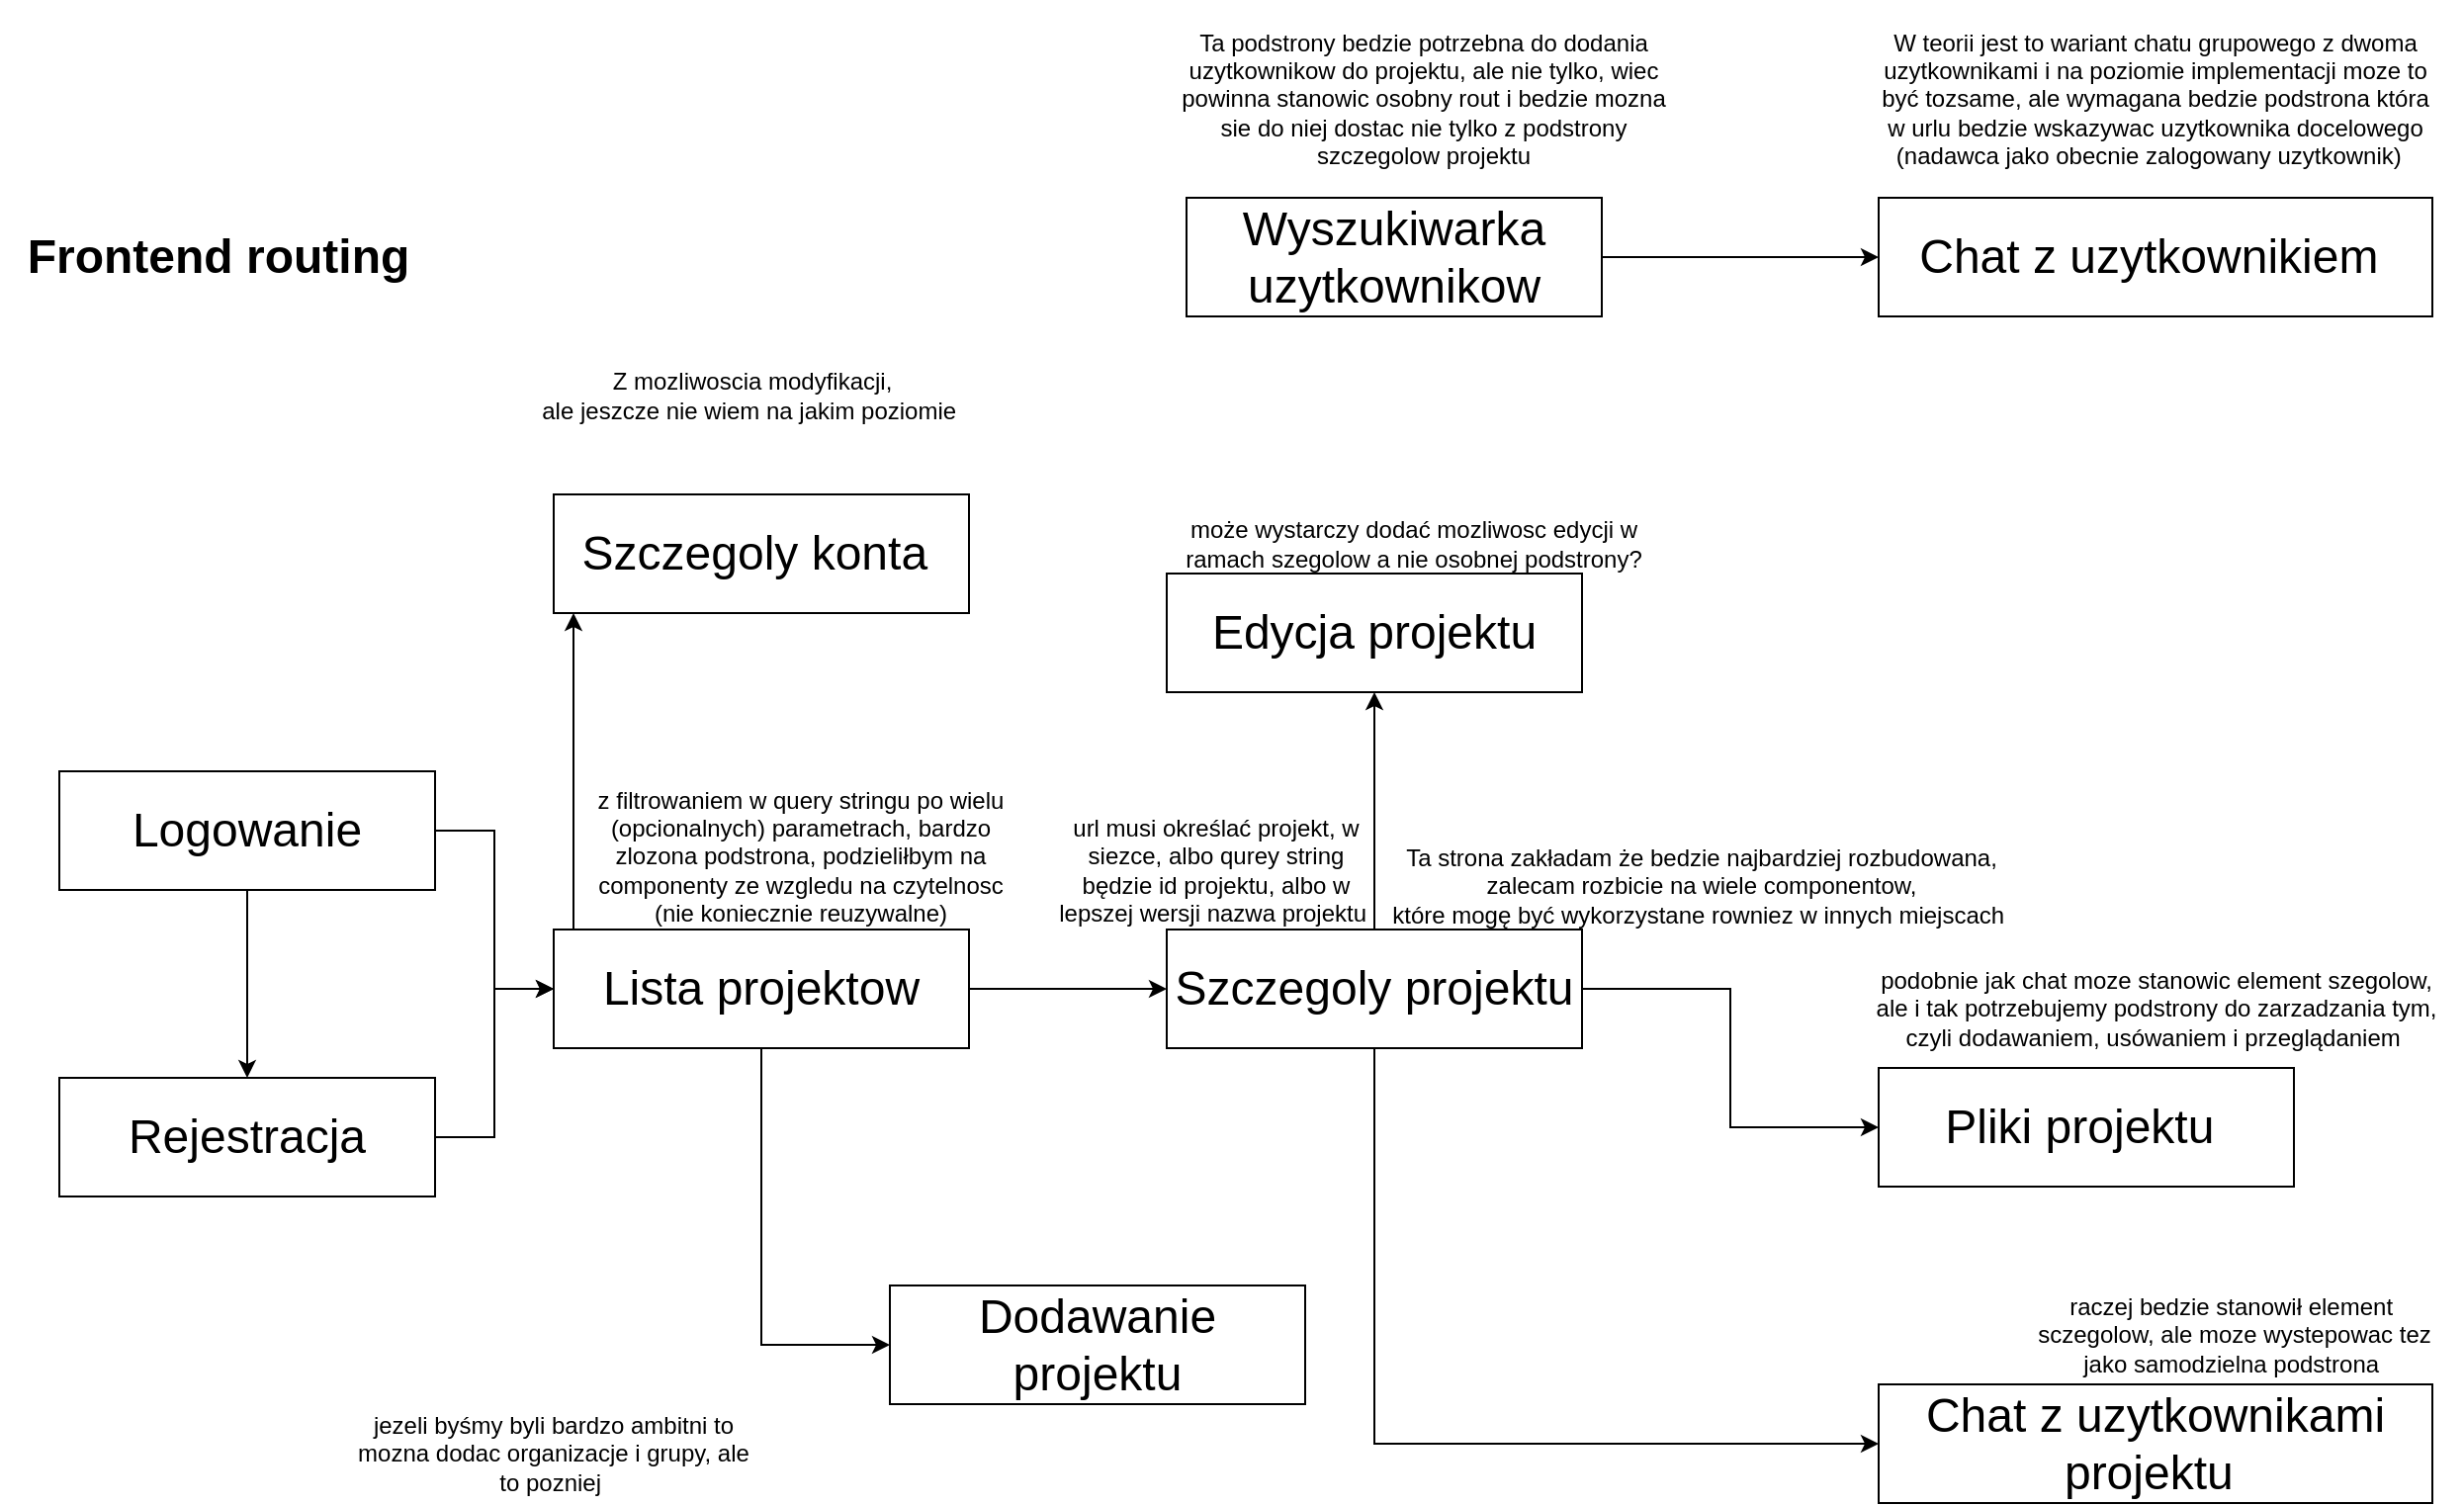 <mxfile version="20.3.0" type="device"><diagram id="1TWc7ORdK-d2-MLLnqtL" name="Strona-1"><mxGraphModel dx="1422" dy="857" grid="1" gridSize="10" guides="1" tooltips="1" connect="1" arrows="1" fold="1" page="1" pageScale="1" pageWidth="827" pageHeight="1169" math="0" shadow="0"><root><mxCell id="0"/><mxCell id="1" parent="0"/><mxCell id="V1tIX0qi0rDP-jxEUx9x-1" value="&lt;font style=&quot;font-size: 24px;&quot;&gt;&lt;b&gt;Frontend routing&lt;/b&gt;&lt;/font&gt;" style="text;html=1;align=center;verticalAlign=middle;resizable=0;points=[];autosize=1;strokeColor=none;fillColor=none;" vertex="1" parent="1"><mxGeometry x="90" y="150" width="220" height="40" as="geometry"/></mxCell><mxCell id="V1tIX0qi0rDP-jxEUx9x-4" value="" style="edgeStyle=orthogonalEdgeStyle;rounded=0;orthogonalLoop=1;jettySize=auto;html=1;fontSize=24;" edge="1" parent="1" source="V1tIX0qi0rDP-jxEUx9x-2" target="V1tIX0qi0rDP-jxEUx9x-3"><mxGeometry relative="1" as="geometry"/></mxCell><mxCell id="V1tIX0qi0rDP-jxEUx9x-6" style="edgeStyle=orthogonalEdgeStyle;rounded=0;orthogonalLoop=1;jettySize=auto;html=1;entryX=0;entryY=0.5;entryDx=0;entryDy=0;fontSize=24;" edge="1" parent="1" source="V1tIX0qi0rDP-jxEUx9x-2" target="V1tIX0qi0rDP-jxEUx9x-5"><mxGeometry relative="1" as="geometry"/></mxCell><mxCell id="V1tIX0qi0rDP-jxEUx9x-2" value="Logowanie" style="rounded=0;whiteSpace=wrap;html=1;fontSize=24;" vertex="1" parent="1"><mxGeometry x="120" y="430" width="190" height="60" as="geometry"/></mxCell><mxCell id="V1tIX0qi0rDP-jxEUx9x-7" style="edgeStyle=orthogonalEdgeStyle;rounded=0;orthogonalLoop=1;jettySize=auto;html=1;entryX=0;entryY=0.5;entryDx=0;entryDy=0;fontSize=24;" edge="1" parent="1" source="V1tIX0qi0rDP-jxEUx9x-3" target="V1tIX0qi0rDP-jxEUx9x-5"><mxGeometry relative="1" as="geometry"/></mxCell><mxCell id="V1tIX0qi0rDP-jxEUx9x-3" value="Rejestracja" style="rounded=0;whiteSpace=wrap;html=1;fontSize=24;" vertex="1" parent="1"><mxGeometry x="120" y="585" width="190" height="60" as="geometry"/></mxCell><mxCell id="V1tIX0qi0rDP-jxEUx9x-9" value="" style="edgeStyle=orthogonalEdgeStyle;rounded=0;orthogonalLoop=1;jettySize=auto;html=1;fontSize=24;" edge="1" parent="1" source="V1tIX0qi0rDP-jxEUx9x-5" target="V1tIX0qi0rDP-jxEUx9x-8"><mxGeometry relative="1" as="geometry"/></mxCell><mxCell id="V1tIX0qi0rDP-jxEUx9x-20" style="edgeStyle=orthogonalEdgeStyle;rounded=0;orthogonalLoop=1;jettySize=auto;html=1;fontSize=12;" edge="1" parent="1" source="V1tIX0qi0rDP-jxEUx9x-5" target="V1tIX0qi0rDP-jxEUx9x-19"><mxGeometry relative="1" as="geometry"><Array as="points"><mxPoint x="380" y="420"/><mxPoint x="380" y="420"/></Array></mxGeometry></mxCell><mxCell id="V1tIX0qi0rDP-jxEUx9x-25" style="edgeStyle=orthogonalEdgeStyle;rounded=0;orthogonalLoop=1;jettySize=auto;html=1;entryX=0;entryY=0.5;entryDx=0;entryDy=0;fontSize=12;" edge="1" parent="1" source="V1tIX0qi0rDP-jxEUx9x-5" target="V1tIX0qi0rDP-jxEUx9x-10"><mxGeometry relative="1" as="geometry"/></mxCell><mxCell id="V1tIX0qi0rDP-jxEUx9x-5" value="Lista projektow" style="rounded=0;whiteSpace=wrap;html=1;fontSize=24;" vertex="1" parent="1"><mxGeometry x="370" y="510" width="210" height="60" as="geometry"/></mxCell><mxCell id="V1tIX0qi0rDP-jxEUx9x-14" style="edgeStyle=orthogonalEdgeStyle;rounded=0;orthogonalLoop=1;jettySize=auto;html=1;fontSize=24;" edge="1" parent="1" source="V1tIX0qi0rDP-jxEUx9x-8" target="V1tIX0qi0rDP-jxEUx9x-12"><mxGeometry relative="1" as="geometry"/></mxCell><mxCell id="V1tIX0qi0rDP-jxEUx9x-23" style="edgeStyle=orthogonalEdgeStyle;rounded=0;orthogonalLoop=1;jettySize=auto;html=1;entryX=0;entryY=0.5;entryDx=0;entryDy=0;fontSize=12;" edge="1" parent="1" source="V1tIX0qi0rDP-jxEUx9x-8" target="V1tIX0qi0rDP-jxEUx9x-22"><mxGeometry relative="1" as="geometry"><Array as="points"><mxPoint x="785" y="770"/></Array></mxGeometry></mxCell><mxCell id="V1tIX0qi0rDP-jxEUx9x-29" style="edgeStyle=orthogonalEdgeStyle;rounded=0;orthogonalLoop=1;jettySize=auto;html=1;entryX=0;entryY=0.5;entryDx=0;entryDy=0;fontSize=12;" edge="1" parent="1" source="V1tIX0qi0rDP-jxEUx9x-8" target="V1tIX0qi0rDP-jxEUx9x-28"><mxGeometry relative="1" as="geometry"/></mxCell><mxCell id="V1tIX0qi0rDP-jxEUx9x-8" value="Szczegoly projektu" style="rounded=0;whiteSpace=wrap;html=1;fontSize=24;" vertex="1" parent="1"><mxGeometry x="680" y="510" width="210" height="60" as="geometry"/></mxCell><mxCell id="V1tIX0qi0rDP-jxEUx9x-10" value="Dodawanie projektu" style="rounded=0;whiteSpace=wrap;html=1;fontSize=24;" vertex="1" parent="1"><mxGeometry x="540" y="690" width="210" height="60" as="geometry"/></mxCell><mxCell id="V1tIX0qi0rDP-jxEUx9x-12" value="Edycja projektu" style="rounded=0;whiteSpace=wrap;html=1;fontSize=24;" vertex="1" parent="1"><mxGeometry x="680" y="330" width="210" height="60" as="geometry"/></mxCell><mxCell id="V1tIX0qi0rDP-jxEUx9x-15" value="może wystarczy dodać mozliwosc edycji w ramach szegolow a nie osobnej podstrony?" style="text;html=1;strokeColor=none;fillColor=none;align=center;verticalAlign=middle;whiteSpace=wrap;rounded=0;fontSize=12;" vertex="1" parent="1"><mxGeometry x="680" y="300" width="250" height="30" as="geometry"/></mxCell><mxCell id="V1tIX0qi0rDP-jxEUx9x-16" value="z filtrowaniem w query stringu po wielu (opcionalnych) parametrach, bardzo zlozona podstrona, podzieliłbym na componenty ze wzgledu na czytelnosc (nie koniecznie reuzywalne)" style="text;html=1;strokeColor=none;fillColor=none;align=center;verticalAlign=middle;whiteSpace=wrap;rounded=0;fontSize=12;" vertex="1" parent="1"><mxGeometry x="390" y="457.5" width="210" height="30" as="geometry"/></mxCell><mxCell id="V1tIX0qi0rDP-jxEUx9x-17" value="url musi określać projekt, w siezce, albo qurey string będzie id projektu, albo w lepszej wersji nazwa projektu&amp;nbsp;" style="text;html=1;strokeColor=none;fillColor=none;align=center;verticalAlign=middle;whiteSpace=wrap;rounded=0;fontSize=12;" vertex="1" parent="1"><mxGeometry x="620" y="457.5" width="170" height="45" as="geometry"/></mxCell><mxCell id="V1tIX0qi0rDP-jxEUx9x-19" value="Szczegoly konta&amp;nbsp;" style="rounded=0;whiteSpace=wrap;html=1;fontSize=24;" vertex="1" parent="1"><mxGeometry x="370" y="290" width="210" height="60" as="geometry"/></mxCell><mxCell id="V1tIX0qi0rDP-jxEUx9x-22" value="Chat z uzytkownikami projektu&amp;nbsp;" style="rounded=0;whiteSpace=wrap;html=1;fontSize=24;" vertex="1" parent="1"><mxGeometry x="1040" y="740" width="280" height="60" as="geometry"/></mxCell><mxCell id="V1tIX0qi0rDP-jxEUx9x-24" value="raczej bedzie stanowił element&amp;nbsp; sczegolow, ale moze wystepowac tez jako samodzielna podstrona&amp;nbsp;" style="text;html=1;strokeColor=none;fillColor=none;align=center;verticalAlign=middle;whiteSpace=wrap;rounded=0;fontSize=12;" vertex="1" parent="1"><mxGeometry x="1110" y="672.5" width="220" height="85" as="geometry"/></mxCell><mxCell id="V1tIX0qi0rDP-jxEUx9x-26" value="Ta strona zakładam że bedzie najbardziej rozbudowana, &lt;br&gt;zalecam rozbicie na wiele componentow, &lt;br&gt;które mogę być wykorzystane rowniez w innych miejscach&amp;nbsp;" style="text;html=1;align=center;verticalAlign=middle;resizable=0;points=[];autosize=1;strokeColor=none;fillColor=none;fontSize=12;" vertex="1" parent="1"><mxGeometry x="780" y="457.5" width="340" height="60" as="geometry"/></mxCell><mxCell id="V1tIX0qi0rDP-jxEUx9x-27" value="jezeli byśmy byli bardzo ambitni to mozna dodac organizacje i grupy, ale to pozniej&amp;nbsp;" style="text;html=1;strokeColor=none;fillColor=none;align=center;verticalAlign=middle;whiteSpace=wrap;rounded=0;fontSize=12;" vertex="1" parent="1"><mxGeometry x="270" y="750" width="200" height="50" as="geometry"/></mxCell><mxCell id="V1tIX0qi0rDP-jxEUx9x-28" value="Pliki projektu&amp;nbsp;" style="rounded=0;whiteSpace=wrap;html=1;fontSize=24;" vertex="1" parent="1"><mxGeometry x="1040" y="580" width="210" height="60" as="geometry"/></mxCell><mxCell id="V1tIX0qi0rDP-jxEUx9x-30" value="podobnie jak chat moze stanowic element szegolow, &lt;br&gt;ale i tak potrzebujemy podstrony do zarzadzania tym, &lt;br&gt;czyli dodawaniem, usówaniem i przeglądaniem&amp;nbsp;" style="text;html=1;align=center;verticalAlign=middle;resizable=0;points=[];autosize=1;strokeColor=none;fillColor=none;fontSize=12;" vertex="1" parent="1"><mxGeometry x="1025" y="520" width="310" height="60" as="geometry"/></mxCell><mxCell id="V1tIX0qi0rDP-jxEUx9x-36" style="edgeStyle=orthogonalEdgeStyle;rounded=0;orthogonalLoop=1;jettySize=auto;html=1;entryX=0;entryY=0.5;entryDx=0;entryDy=0;fontSize=12;" edge="1" parent="1" source="V1tIX0qi0rDP-jxEUx9x-31" target="V1tIX0qi0rDP-jxEUx9x-32"><mxGeometry relative="1" as="geometry"/></mxCell><mxCell id="V1tIX0qi0rDP-jxEUx9x-31" value="Wyszukiwarka uzytkownikow" style="rounded=0;whiteSpace=wrap;html=1;fontSize=24;" vertex="1" parent="1"><mxGeometry x="690" y="140" width="210" height="60" as="geometry"/></mxCell><mxCell id="V1tIX0qi0rDP-jxEUx9x-32" value="Chat z uzytkownikiem&amp;nbsp;" style="rounded=0;whiteSpace=wrap;html=1;fontSize=24;" vertex="1" parent="1"><mxGeometry x="1040" y="140" width="280" height="60" as="geometry"/></mxCell><mxCell id="V1tIX0qi0rDP-jxEUx9x-35" value="Ta podstrony bedzie potrzebna do dodania uzytkownikow do projektu, ale nie tylko, wiec powinna stanowic osobny rout i bedzie mozna sie do niej dostac nie tylko z podstrony szczegolow projektu" style="text;html=1;strokeColor=none;fillColor=none;align=center;verticalAlign=middle;whiteSpace=wrap;rounded=0;fontSize=12;" vertex="1" parent="1"><mxGeometry x="680" y="40" width="260" height="100" as="geometry"/></mxCell><mxCell id="V1tIX0qi0rDP-jxEUx9x-38" value="W teorii jest to wariant chatu grupowego z dwoma uzytkownikami i na poziomie implementacji moze to być tozsame, ale wymagana bedzie podstrona która w urlu bedzie wskazywac uzytkownika docelowego (nadawca jako obecnie zalogowany uzytkownik)&amp;nbsp;&amp;nbsp;" style="text;html=1;strokeColor=none;fillColor=none;align=center;verticalAlign=middle;whiteSpace=wrap;rounded=0;fontSize=12;" vertex="1" parent="1"><mxGeometry x="1040" y="42.5" width="280" height="95" as="geometry"/></mxCell><mxCell id="V1tIX0qi0rDP-jxEUx9x-39" value="Z mozliwoscia modyfikacji, &lt;br&gt;ale jeszcze nie wiem na jakim poziomie&amp;nbsp;" style="text;html=1;align=center;verticalAlign=middle;resizable=0;points=[];autosize=1;strokeColor=none;fillColor=none;fontSize=12;" vertex="1" parent="1"><mxGeometry x="350" y="220" width="240" height="40" as="geometry"/></mxCell></root></mxGraphModel></diagram></mxfile>